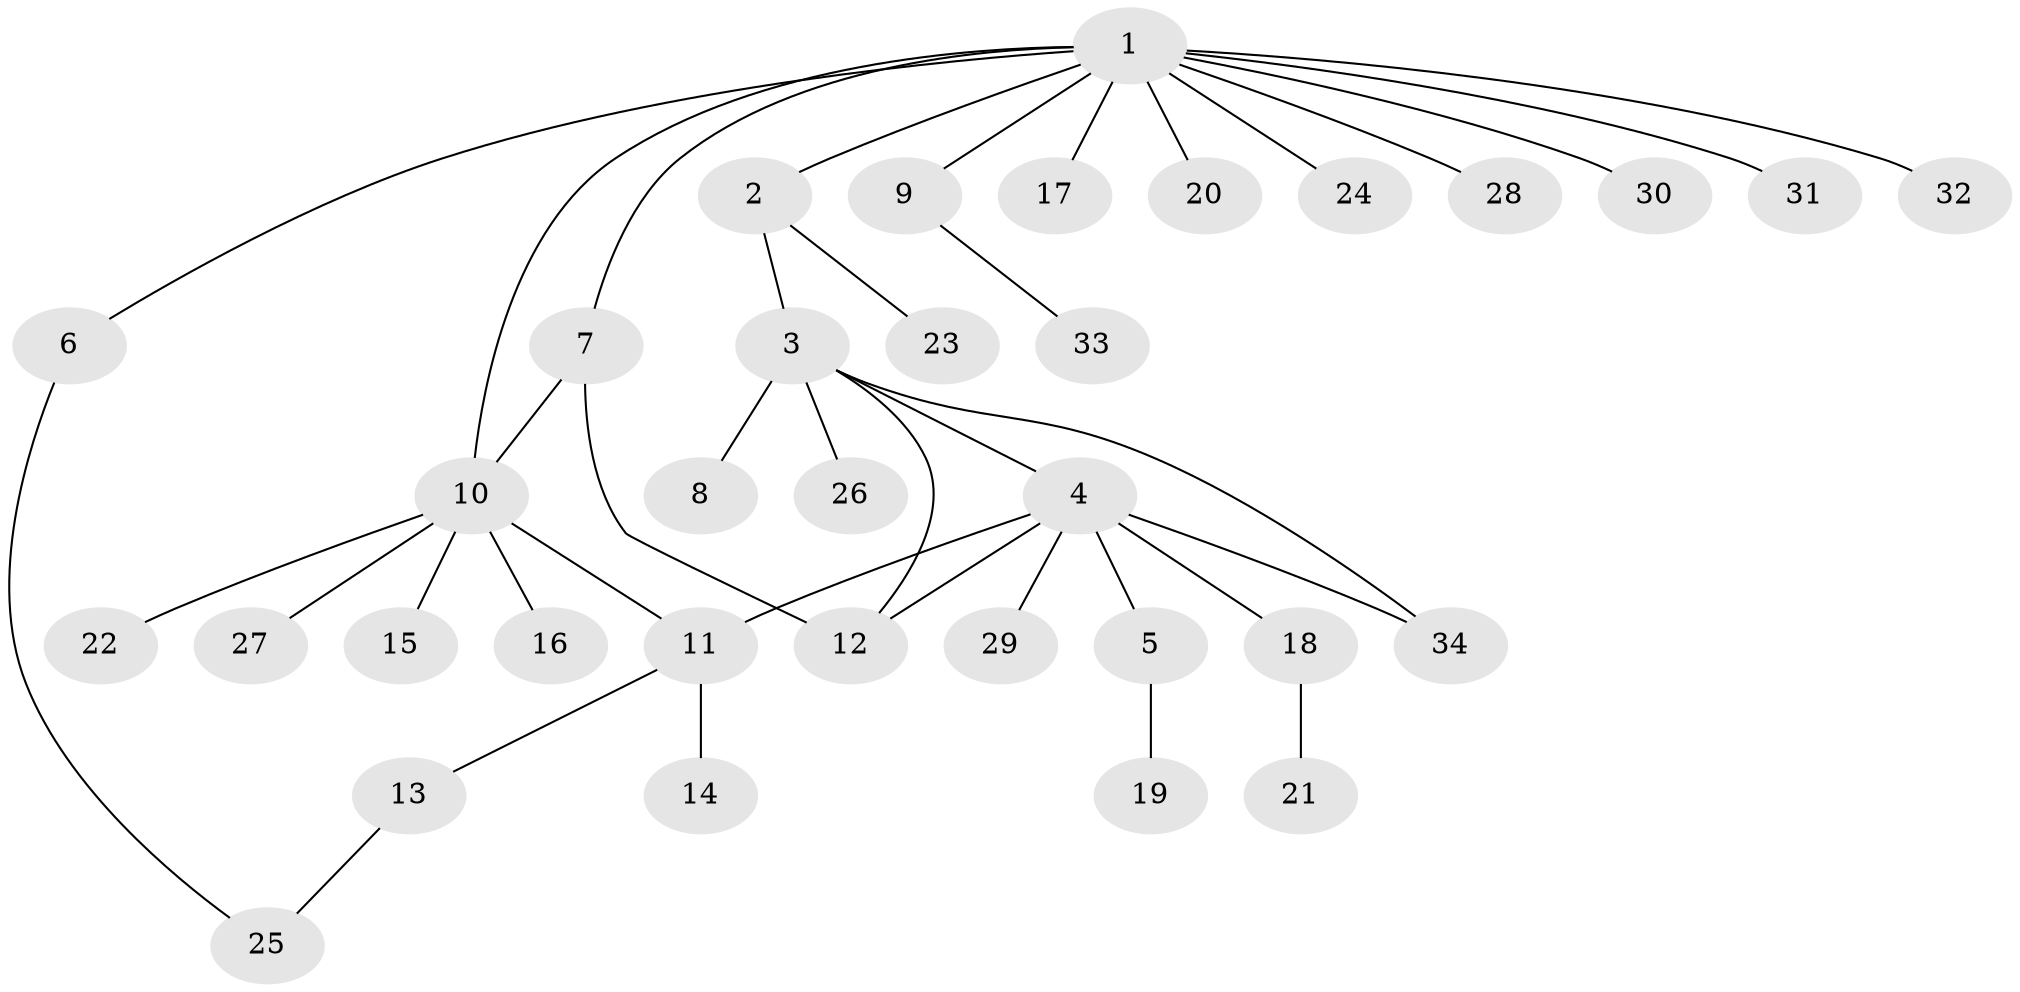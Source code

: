 // original degree distribution, {14: 0.018867924528301886, 4: 0.05660377358490566, 7: 0.018867924528301886, 8: 0.03773584905660377, 3: 0.07547169811320754, 2: 0.16981132075471697, 1: 0.5849056603773585, 5: 0.03773584905660377}
// Generated by graph-tools (version 1.1) at 2025/50/03/04/25 22:50:43]
// undirected, 34 vertices, 39 edges
graph export_dot {
  node [color=gray90,style=filled];
  1;
  2;
  3;
  4;
  5;
  6;
  7;
  8;
  9;
  10;
  11;
  12;
  13;
  14;
  15;
  16;
  17;
  18;
  19;
  20;
  21;
  22;
  23;
  24;
  25;
  26;
  27;
  28;
  29;
  30;
  31;
  32;
  33;
  34;
  1 -- 2 [weight=1.0];
  1 -- 6 [weight=1.0];
  1 -- 7 [weight=1.0];
  1 -- 9 [weight=1.0];
  1 -- 10 [weight=1.0];
  1 -- 17 [weight=1.0];
  1 -- 20 [weight=1.0];
  1 -- 24 [weight=1.0];
  1 -- 28 [weight=1.0];
  1 -- 30 [weight=1.0];
  1 -- 31 [weight=1.0];
  1 -- 32 [weight=1.0];
  2 -- 3 [weight=1.0];
  2 -- 23 [weight=1.0];
  3 -- 4 [weight=1.0];
  3 -- 8 [weight=1.0];
  3 -- 12 [weight=1.0];
  3 -- 26 [weight=1.0];
  3 -- 34 [weight=1.0];
  4 -- 5 [weight=1.0];
  4 -- 11 [weight=1.0];
  4 -- 12 [weight=1.0];
  4 -- 18 [weight=1.0];
  4 -- 29 [weight=1.0];
  4 -- 34 [weight=1.0];
  5 -- 19 [weight=1.0];
  6 -- 25 [weight=1.0];
  7 -- 10 [weight=1.0];
  7 -- 12 [weight=2.0];
  9 -- 33 [weight=1.0];
  10 -- 11 [weight=1.0];
  10 -- 15 [weight=1.0];
  10 -- 16 [weight=1.0];
  10 -- 22 [weight=1.0];
  10 -- 27 [weight=1.0];
  11 -- 13 [weight=1.0];
  11 -- 14 [weight=1.0];
  13 -- 25 [weight=1.0];
  18 -- 21 [weight=1.0];
}
